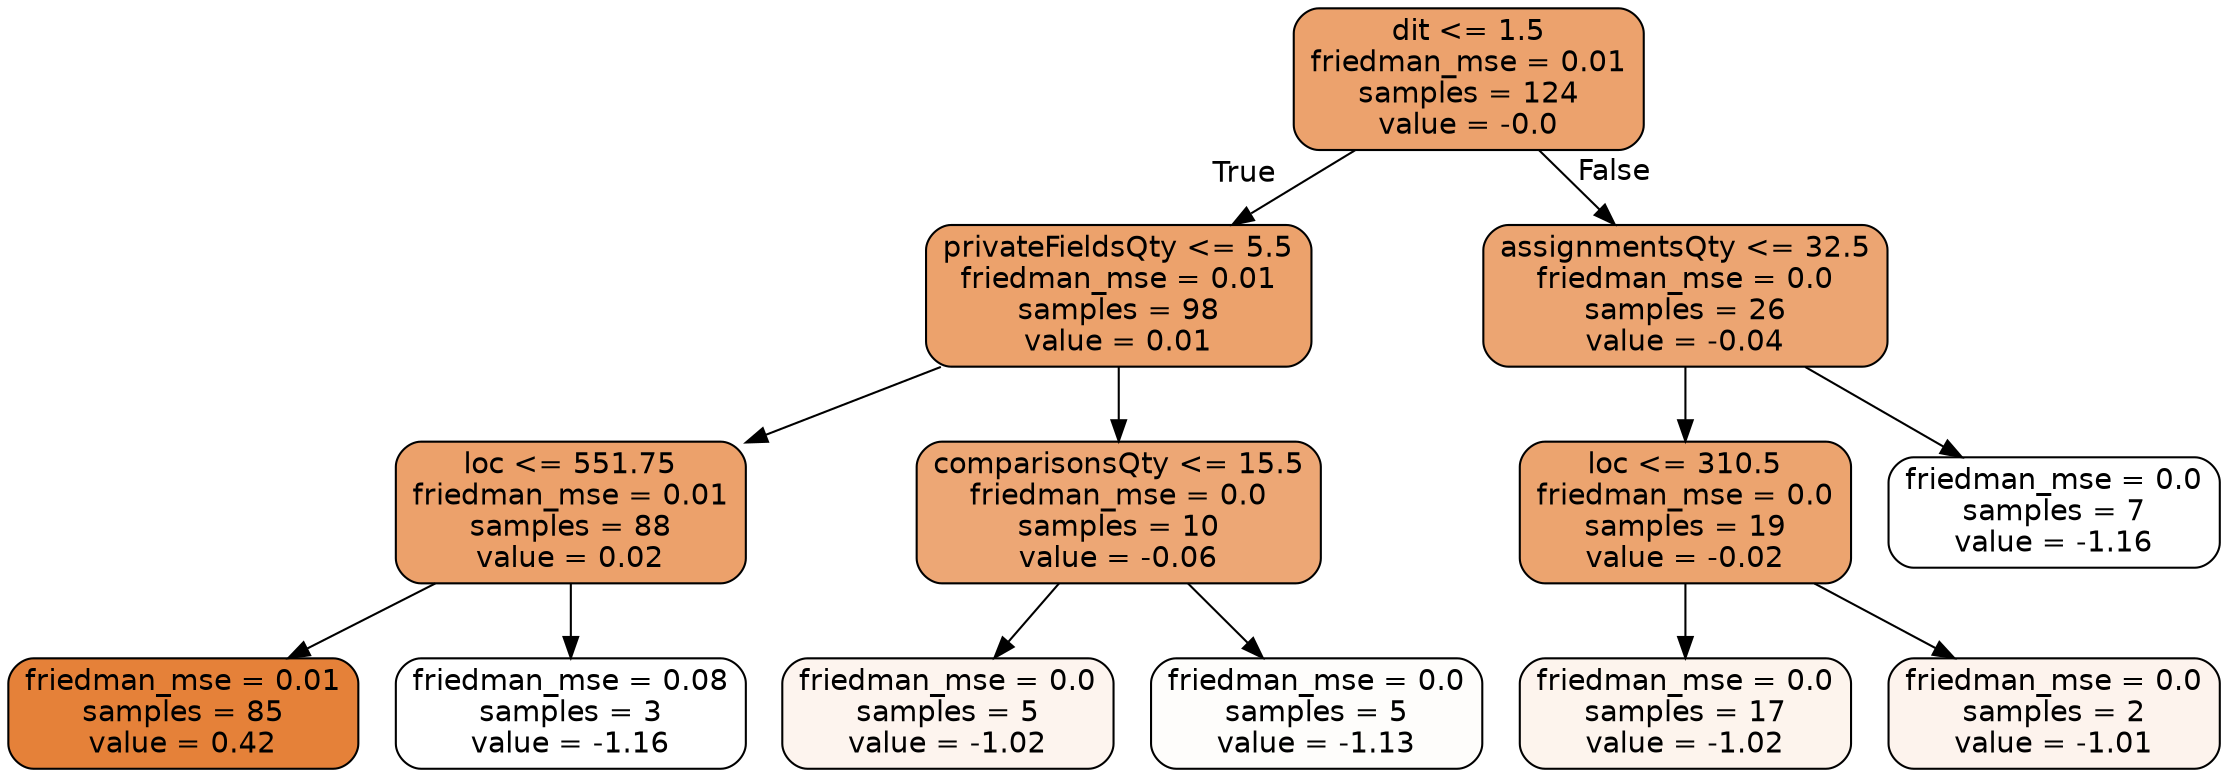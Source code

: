 digraph Tree {
node [shape=box, style="filled, rounded", color="black", fontname="helvetica"] ;
edge [fontname="helvetica"] ;
0 [label="dit <= 1.5\nfriedman_mse = 0.01\nsamples = 124\nvalue = -0.0", fillcolor="#eca26d"] ;
1 [label="privateFieldsQty <= 5.5\nfriedman_mse = 0.01\nsamples = 98\nvalue = 0.01", fillcolor="#eca26c"] ;
0 -> 1 [labeldistance=2.5, labelangle=45, headlabel="True"] ;
3 [label="loc <= 551.75\nfriedman_mse = 0.01\nsamples = 88\nvalue = 0.02", fillcolor="#eca16b"] ;
1 -> 3 ;
5 [label="friedman_mse = 0.01\nsamples = 85\nvalue = 0.42", fillcolor="#e58139"] ;
3 -> 5 ;
6 [label="friedman_mse = 0.08\nsamples = 3\nvalue = -1.16", fillcolor="#ffffff"] ;
3 -> 6 ;
4 [label="comparisonsQty <= 15.5\nfriedman_mse = 0.0\nsamples = 10\nvalue = -0.06", fillcolor="#eda775"] ;
1 -> 4 ;
9 [label="friedman_mse = 0.0\nsamples = 5\nvalue = -1.02", fillcolor="#fdf4ee"] ;
4 -> 9 ;
10 [label="friedman_mse = 0.0\nsamples = 5\nvalue = -1.13", fillcolor="#fefdfb"] ;
4 -> 10 ;
2 [label="assignmentsQty <= 32.5\nfriedman_mse = 0.0\nsamples = 26\nvalue = -0.04", fillcolor="#eca572"] ;
0 -> 2 [labeldistance=2.5, labelangle=-45, headlabel="False"] ;
7 [label="loc <= 310.5\nfriedman_mse = 0.0\nsamples = 19\nvalue = -0.02", fillcolor="#eca46f"] ;
2 -> 7 ;
11 [label="friedman_mse = 0.0\nsamples = 17\nvalue = -1.02", fillcolor="#fdf4ed"] ;
7 -> 11 ;
12 [label="friedman_mse = 0.0\nsamples = 2\nvalue = -1.01", fillcolor="#fdf3ed"] ;
7 -> 12 ;
8 [label="friedman_mse = 0.0\nsamples = 7\nvalue = -1.16", fillcolor="#ffffff"] ;
2 -> 8 ;
}